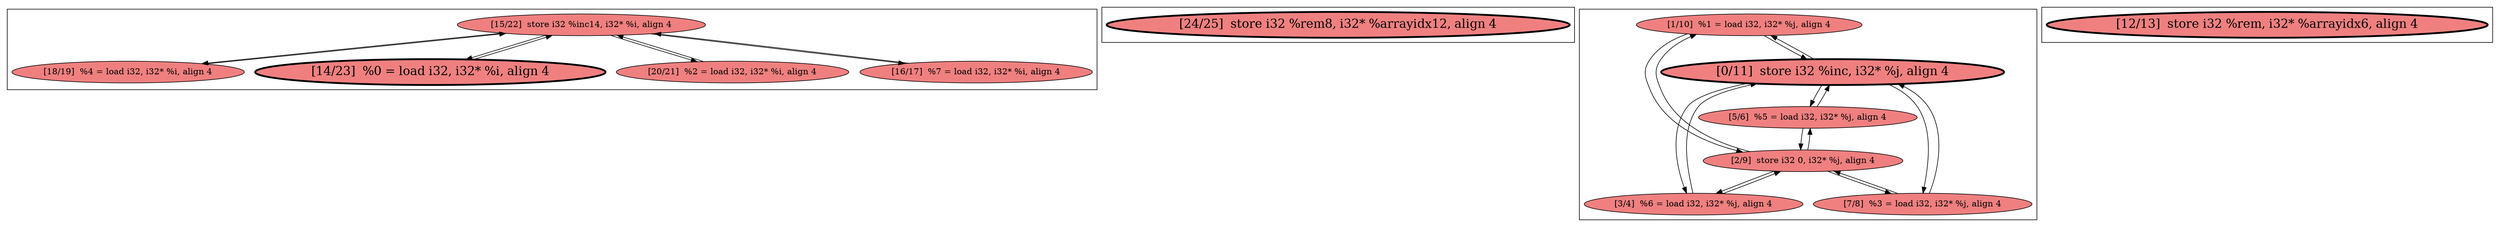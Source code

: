 
digraph G {





subgraph cluster3 {


node606 [fillcolor=lightcoral,label="[15/22]  store i32 %inc14, i32* %i, align 4",shape=ellipse,style=filled ]
node605 [fillcolor=lightcoral,label="[18/19]  %4 = load i32, i32* %i, align 4",shape=ellipse,style=filled ]
node604 [penwidth=3.0,fontsize=20,fillcolor=lightcoral,label="[14/23]  %0 = load i32, i32* %i, align 4",shape=ellipse,style=filled ]
node602 [fillcolor=lightcoral,label="[20/21]  %2 = load i32, i32* %i, align 4",shape=ellipse,style=filled ]
node603 [fillcolor=lightcoral,label="[16/17]  %7 = load i32, i32* %i, align 4",shape=ellipse,style=filled ]

node606->node602 [ ]
node602->node606 [ ]
node605->node606 [ ]
node603->node606 [ ]
node606->node603 [ ]
node606->node605 [ ]
node606->node604 [ ]
node604->node606 [ ]


}

subgraph cluster2 {


node601 [penwidth=3.0,fontsize=20,fillcolor=lightcoral,label="[24/25]  store i32 %rem8, i32* %arrayidx12, align 4",shape=ellipse,style=filled ]



}

subgraph cluster0 {


node599 [fillcolor=lightcoral,label="[1/10]  %1 = load i32, i32* %j, align 4",shape=ellipse,style=filled ]
node598 [fillcolor=lightcoral,label="[3/4]  %6 = load i32, i32* %j, align 4",shape=ellipse,style=filled ]
node597 [penwidth=3.0,fontsize=20,fillcolor=lightcoral,label="[0/11]  store i32 %inc, i32* %j, align 4",shape=ellipse,style=filled ]
node596 [fillcolor=lightcoral,label="[2/9]  store i32 0, i32* %j, align 4",shape=ellipse,style=filled ]
node594 [fillcolor=lightcoral,label="[7/8]  %3 = load i32, i32* %j, align 4",shape=ellipse,style=filled ]
node595 [fillcolor=lightcoral,label="[5/6]  %5 = load i32, i32* %j, align 4",shape=ellipse,style=filled ]

node596->node595 [ ]
node596->node594 [ ]
node594->node596 [ ]
node597->node594 [ ]
node594->node597 [ ]
node596->node598 [ ]
node597->node595 [ ]
node597->node599 [ ]
node597->node598 [ ]
node599->node597 [ ]
node595->node597 [ ]
node598->node596 [ ]
node598->node597 [ ]
node595->node596 [ ]
node599->node596 [ ]
node596->node599 [ ]


}

subgraph cluster1 {


node600 [penwidth=3.0,fontsize=20,fillcolor=lightcoral,label="[12/13]  store i32 %rem, i32* %arrayidx6, align 4",shape=ellipse,style=filled ]



}

}
